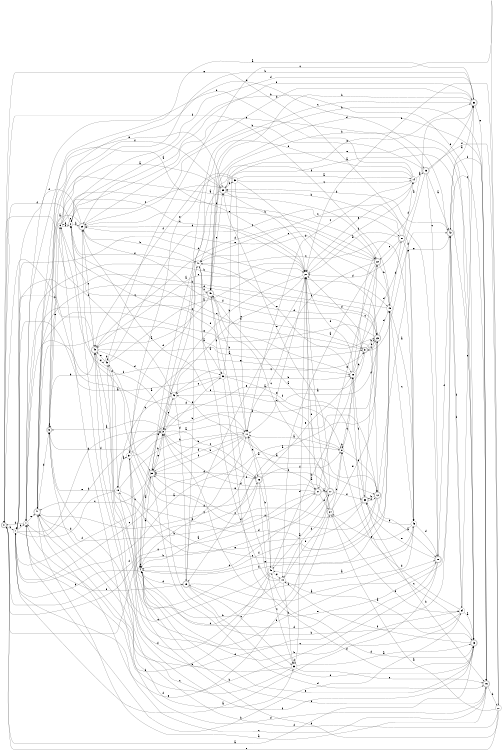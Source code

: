 digraph n40_1 {
__start0 [label="" shape="none"];

rankdir=LR;
size="8,5";

s0 [style="rounded,filled", color="black", fillcolor="white" shape="doublecircle", label="0"];
s1 [style="filled", color="black", fillcolor="white" shape="circle", label="1"];
s2 [style="filled", color="black", fillcolor="white" shape="circle", label="2"];
s3 [style="filled", color="black", fillcolor="white" shape="circle", label="3"];
s4 [style="filled", color="black", fillcolor="white" shape="circle", label="4"];
s5 [style="rounded,filled", color="black", fillcolor="white" shape="doublecircle", label="5"];
s6 [style="filled", color="black", fillcolor="white" shape="circle", label="6"];
s7 [style="filled", color="black", fillcolor="white" shape="circle", label="7"];
s8 [style="filled", color="black", fillcolor="white" shape="circle", label="8"];
s9 [style="rounded,filled", color="black", fillcolor="white" shape="doublecircle", label="9"];
s10 [style="rounded,filled", color="black", fillcolor="white" shape="doublecircle", label="10"];
s11 [style="filled", color="black", fillcolor="white" shape="circle", label="11"];
s12 [style="rounded,filled", color="black", fillcolor="white" shape="doublecircle", label="12"];
s13 [style="rounded,filled", color="black", fillcolor="white" shape="doublecircle", label="13"];
s14 [style="filled", color="black", fillcolor="white" shape="circle", label="14"];
s15 [style="filled", color="black", fillcolor="white" shape="circle", label="15"];
s16 [style="rounded,filled", color="black", fillcolor="white" shape="doublecircle", label="16"];
s17 [style="rounded,filled", color="black", fillcolor="white" shape="doublecircle", label="17"];
s18 [style="filled", color="black", fillcolor="white" shape="circle", label="18"];
s19 [style="rounded,filled", color="black", fillcolor="white" shape="doublecircle", label="19"];
s20 [style="filled", color="black", fillcolor="white" shape="circle", label="20"];
s21 [style="filled", color="black", fillcolor="white" shape="circle", label="21"];
s22 [style="rounded,filled", color="black", fillcolor="white" shape="doublecircle", label="22"];
s23 [style="rounded,filled", color="black", fillcolor="white" shape="doublecircle", label="23"];
s24 [style="rounded,filled", color="black", fillcolor="white" shape="doublecircle", label="24"];
s25 [style="rounded,filled", color="black", fillcolor="white" shape="doublecircle", label="25"];
s26 [style="rounded,filled", color="black", fillcolor="white" shape="doublecircle", label="26"];
s27 [style="rounded,filled", color="black", fillcolor="white" shape="doublecircle", label="27"];
s28 [style="filled", color="black", fillcolor="white" shape="circle", label="28"];
s29 [style="rounded,filled", color="black", fillcolor="white" shape="doublecircle", label="29"];
s30 [style="filled", color="black", fillcolor="white" shape="circle", label="30"];
s31 [style="rounded,filled", color="black", fillcolor="white" shape="doublecircle", label="31"];
s32 [style="rounded,filled", color="black", fillcolor="white" shape="doublecircle", label="32"];
s33 [style="filled", color="black", fillcolor="white" shape="circle", label="33"];
s34 [style="filled", color="black", fillcolor="white" shape="circle", label="34"];
s35 [style="rounded,filled", color="black", fillcolor="white" shape="doublecircle", label="35"];
s36 [style="filled", color="black", fillcolor="white" shape="circle", label="36"];
s37 [style="filled", color="black", fillcolor="white" shape="circle", label="37"];
s38 [style="rounded,filled", color="black", fillcolor="white" shape="doublecircle", label="38"];
s39 [style="rounded,filled", color="black", fillcolor="white" shape="doublecircle", label="39"];
s40 [style="filled", color="black", fillcolor="white" shape="circle", label="40"];
s41 [style="rounded,filled", color="black", fillcolor="white" shape="doublecircle", label="41"];
s42 [style="rounded,filled", color="black", fillcolor="white" shape="doublecircle", label="42"];
s43 [style="filled", color="black", fillcolor="white" shape="circle", label="43"];
s44 [style="filled", color="black", fillcolor="white" shape="circle", label="44"];
s45 [style="rounded,filled", color="black", fillcolor="white" shape="doublecircle", label="45"];
s46 [style="filled", color="black", fillcolor="white" shape="circle", label="46"];
s47 [style="filled", color="black", fillcolor="white" shape="circle", label="47"];
s48 [style="rounded,filled", color="black", fillcolor="white" shape="doublecircle", label="48"];
s49 [style="filled", color="black", fillcolor="white" shape="circle", label="49"];
s0 -> s13 [label="a"];
s0 -> s7 [label="b"];
s0 -> s27 [label="c"];
s0 -> s12 [label="d"];
s0 -> s46 [label="e"];
s0 -> s26 [label="f"];
s1 -> s21 [label="a"];
s1 -> s34 [label="b"];
s1 -> s9 [label="c"];
s1 -> s0 [label="d"];
s1 -> s41 [label="e"];
s1 -> s36 [label="f"];
s2 -> s29 [label="a"];
s2 -> s13 [label="b"];
s2 -> s2 [label="c"];
s2 -> s6 [label="d"];
s2 -> s25 [label="e"];
s2 -> s0 [label="f"];
s3 -> s5 [label="a"];
s3 -> s26 [label="b"];
s3 -> s26 [label="c"];
s3 -> s27 [label="d"];
s3 -> s43 [label="e"];
s3 -> s36 [label="f"];
s4 -> s35 [label="a"];
s4 -> s7 [label="b"];
s4 -> s4 [label="c"];
s4 -> s19 [label="d"];
s4 -> s15 [label="e"];
s4 -> s11 [label="f"];
s5 -> s22 [label="a"];
s5 -> s48 [label="b"];
s5 -> s5 [label="c"];
s5 -> s42 [label="d"];
s5 -> s6 [label="e"];
s5 -> s35 [label="f"];
s6 -> s39 [label="a"];
s6 -> s32 [label="b"];
s6 -> s21 [label="c"];
s6 -> s16 [label="d"];
s6 -> s22 [label="e"];
s6 -> s2 [label="f"];
s7 -> s8 [label="a"];
s7 -> s1 [label="b"];
s7 -> s15 [label="c"];
s7 -> s3 [label="d"];
s7 -> s24 [label="e"];
s7 -> s3 [label="f"];
s8 -> s11 [label="a"];
s8 -> s8 [label="b"];
s8 -> s28 [label="c"];
s8 -> s44 [label="d"];
s8 -> s12 [label="e"];
s8 -> s29 [label="f"];
s9 -> s3 [label="a"];
s9 -> s23 [label="b"];
s9 -> s2 [label="c"];
s9 -> s42 [label="d"];
s9 -> s23 [label="e"];
s9 -> s29 [label="f"];
s10 -> s7 [label="a"];
s10 -> s1 [label="b"];
s10 -> s47 [label="c"];
s10 -> s41 [label="d"];
s10 -> s38 [label="e"];
s10 -> s42 [label="f"];
s11 -> s6 [label="a"];
s11 -> s35 [label="b"];
s11 -> s7 [label="c"];
s11 -> s35 [label="d"];
s11 -> s26 [label="e"];
s11 -> s35 [label="f"];
s12 -> s10 [label="a"];
s12 -> s38 [label="b"];
s12 -> s35 [label="c"];
s12 -> s21 [label="d"];
s12 -> s42 [label="e"];
s12 -> s4 [label="f"];
s13 -> s39 [label="a"];
s13 -> s45 [label="b"];
s13 -> s28 [label="c"];
s13 -> s40 [label="d"];
s13 -> s4 [label="e"];
s13 -> s44 [label="f"];
s14 -> s25 [label="a"];
s14 -> s1 [label="b"];
s14 -> s11 [label="c"];
s14 -> s3 [label="d"];
s14 -> s21 [label="e"];
s14 -> s45 [label="f"];
s15 -> s46 [label="a"];
s15 -> s1 [label="b"];
s15 -> s46 [label="c"];
s15 -> s31 [label="d"];
s15 -> s29 [label="e"];
s15 -> s0 [label="f"];
s16 -> s41 [label="a"];
s16 -> s20 [label="b"];
s16 -> s41 [label="c"];
s16 -> s45 [label="d"];
s16 -> s4 [label="e"];
s16 -> s42 [label="f"];
s17 -> s40 [label="a"];
s17 -> s0 [label="b"];
s17 -> s45 [label="c"];
s17 -> s29 [label="d"];
s17 -> s39 [label="e"];
s17 -> s38 [label="f"];
s18 -> s37 [label="a"];
s18 -> s11 [label="b"];
s18 -> s15 [label="c"];
s18 -> s1 [label="d"];
s18 -> s5 [label="e"];
s18 -> s10 [label="f"];
s19 -> s10 [label="a"];
s19 -> s47 [label="b"];
s19 -> s33 [label="c"];
s19 -> s13 [label="d"];
s19 -> s21 [label="e"];
s19 -> s1 [label="f"];
s20 -> s24 [label="a"];
s20 -> s21 [label="b"];
s20 -> s49 [label="c"];
s20 -> s37 [label="d"];
s20 -> s0 [label="e"];
s20 -> s48 [label="f"];
s21 -> s27 [label="a"];
s21 -> s35 [label="b"];
s21 -> s43 [label="c"];
s21 -> s29 [label="d"];
s21 -> s11 [label="e"];
s21 -> s14 [label="f"];
s22 -> s44 [label="a"];
s22 -> s15 [label="b"];
s22 -> s47 [label="c"];
s22 -> s48 [label="d"];
s22 -> s27 [label="e"];
s22 -> s11 [label="f"];
s23 -> s19 [label="a"];
s23 -> s7 [label="b"];
s23 -> s43 [label="c"];
s23 -> s15 [label="d"];
s23 -> s41 [label="e"];
s23 -> s9 [label="f"];
s24 -> s21 [label="a"];
s24 -> s18 [label="b"];
s24 -> s8 [label="c"];
s24 -> s34 [label="d"];
s24 -> s23 [label="e"];
s24 -> s11 [label="f"];
s25 -> s42 [label="a"];
s25 -> s29 [label="b"];
s25 -> s10 [label="c"];
s25 -> s8 [label="d"];
s25 -> s32 [label="e"];
s25 -> s20 [label="f"];
s26 -> s4 [label="a"];
s26 -> s40 [label="b"];
s26 -> s33 [label="c"];
s26 -> s35 [label="d"];
s26 -> s28 [label="e"];
s26 -> s8 [label="f"];
s27 -> s17 [label="a"];
s27 -> s41 [label="b"];
s27 -> s4 [label="c"];
s27 -> s21 [label="d"];
s27 -> s35 [label="e"];
s27 -> s24 [label="f"];
s28 -> s32 [label="a"];
s28 -> s9 [label="b"];
s28 -> s22 [label="c"];
s28 -> s21 [label="d"];
s28 -> s2 [label="e"];
s28 -> s38 [label="f"];
s29 -> s41 [label="a"];
s29 -> s47 [label="b"];
s29 -> s48 [label="c"];
s29 -> s32 [label="d"];
s29 -> s22 [label="e"];
s29 -> s7 [label="f"];
s30 -> s14 [label="a"];
s30 -> s11 [label="b"];
s30 -> s14 [label="c"];
s30 -> s23 [label="d"];
s30 -> s37 [label="e"];
s30 -> s48 [label="f"];
s31 -> s21 [label="a"];
s31 -> s39 [label="b"];
s31 -> s22 [label="c"];
s31 -> s21 [label="d"];
s31 -> s46 [label="e"];
s31 -> s14 [label="f"];
s32 -> s41 [label="a"];
s32 -> s45 [label="b"];
s32 -> s3 [label="c"];
s32 -> s2 [label="d"];
s32 -> s16 [label="e"];
s32 -> s29 [label="f"];
s33 -> s13 [label="a"];
s33 -> s48 [label="b"];
s33 -> s2 [label="c"];
s33 -> s21 [label="d"];
s33 -> s16 [label="e"];
s33 -> s33 [label="f"];
s34 -> s13 [label="a"];
s34 -> s3 [label="b"];
s34 -> s4 [label="c"];
s34 -> s8 [label="d"];
s34 -> s32 [label="e"];
s34 -> s42 [label="f"];
s35 -> s4 [label="a"];
s35 -> s3 [label="b"];
s35 -> s41 [label="c"];
s35 -> s16 [label="d"];
s35 -> s3 [label="e"];
s35 -> s7 [label="f"];
s36 -> s7 [label="a"];
s36 -> s28 [label="b"];
s36 -> s43 [label="c"];
s36 -> s13 [label="d"];
s36 -> s32 [label="e"];
s36 -> s8 [label="f"];
s37 -> s11 [label="a"];
s37 -> s34 [label="b"];
s37 -> s4 [label="c"];
s37 -> s15 [label="d"];
s37 -> s28 [label="e"];
s37 -> s23 [label="f"];
s38 -> s45 [label="a"];
s38 -> s16 [label="b"];
s38 -> s49 [label="c"];
s38 -> s12 [label="d"];
s38 -> s49 [label="e"];
s38 -> s22 [label="f"];
s39 -> s35 [label="a"];
s39 -> s21 [label="b"];
s39 -> s2 [label="c"];
s39 -> s30 [label="d"];
s39 -> s13 [label="e"];
s39 -> s5 [label="f"];
s40 -> s11 [label="a"];
s40 -> s28 [label="b"];
s40 -> s5 [label="c"];
s40 -> s1 [label="d"];
s40 -> s44 [label="e"];
s40 -> s5 [label="f"];
s41 -> s23 [label="a"];
s41 -> s5 [label="b"];
s41 -> s12 [label="c"];
s41 -> s23 [label="d"];
s41 -> s39 [label="e"];
s41 -> s33 [label="f"];
s42 -> s32 [label="a"];
s42 -> s39 [label="b"];
s42 -> s16 [label="c"];
s42 -> s4 [label="d"];
s42 -> s19 [label="e"];
s42 -> s34 [label="f"];
s43 -> s12 [label="a"];
s43 -> s18 [label="b"];
s43 -> s9 [label="c"];
s43 -> s19 [label="d"];
s43 -> s4 [label="e"];
s43 -> s0 [label="f"];
s44 -> s13 [label="a"];
s44 -> s33 [label="b"];
s44 -> s4 [label="c"];
s44 -> s47 [label="d"];
s44 -> s17 [label="e"];
s44 -> s45 [label="f"];
s45 -> s48 [label="a"];
s45 -> s11 [label="b"];
s45 -> s6 [label="c"];
s45 -> s23 [label="d"];
s45 -> s39 [label="e"];
s45 -> s36 [label="f"];
s46 -> s40 [label="a"];
s46 -> s38 [label="b"];
s46 -> s47 [label="c"];
s46 -> s10 [label="d"];
s46 -> s24 [label="e"];
s46 -> s3 [label="f"];
s47 -> s36 [label="a"];
s47 -> s16 [label="b"];
s47 -> s45 [label="c"];
s47 -> s37 [label="d"];
s47 -> s28 [label="e"];
s47 -> s2 [label="f"];
s48 -> s9 [label="a"];
s48 -> s7 [label="b"];
s48 -> s21 [label="c"];
s48 -> s43 [label="d"];
s48 -> s49 [label="e"];
s48 -> s13 [label="f"];
s49 -> s21 [label="a"];
s49 -> s46 [label="b"];
s49 -> s31 [label="c"];
s49 -> s49 [label="d"];
s49 -> s48 [label="e"];
s49 -> s18 [label="f"];

}